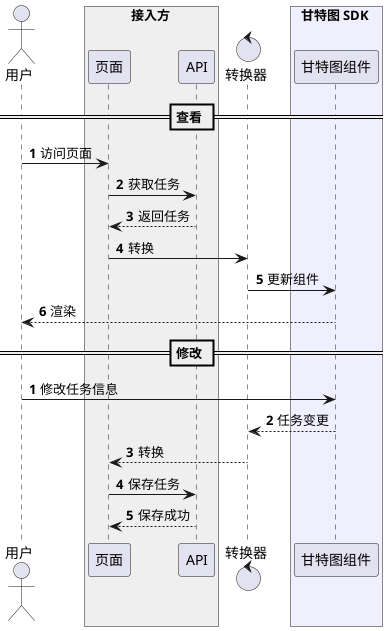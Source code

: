 ```puml
@startuml

actor "用户" as user
box 接入方 #efefef
  participant "页面" as page
  participant "API" as api
endbox
control "转换器" as transformer
box 甘特图 SDK #efeffe
  participant "甘特图组件" as component
endbox

== 查看 ==
autonumber

user -> page : 访问页面
page -> api: 获取任务
api --> page: 返回任务
page -> transformer: 转换
transformer -> component: 更新组件
component --> user: 渲染

== 修改 ==
autonumber

user -> component: 修改任务信息
component --> transformer: 任务变更
transformer --> page: 转换
page -> api: 保存任务
api --> page: 保存成功

@enduml
```
